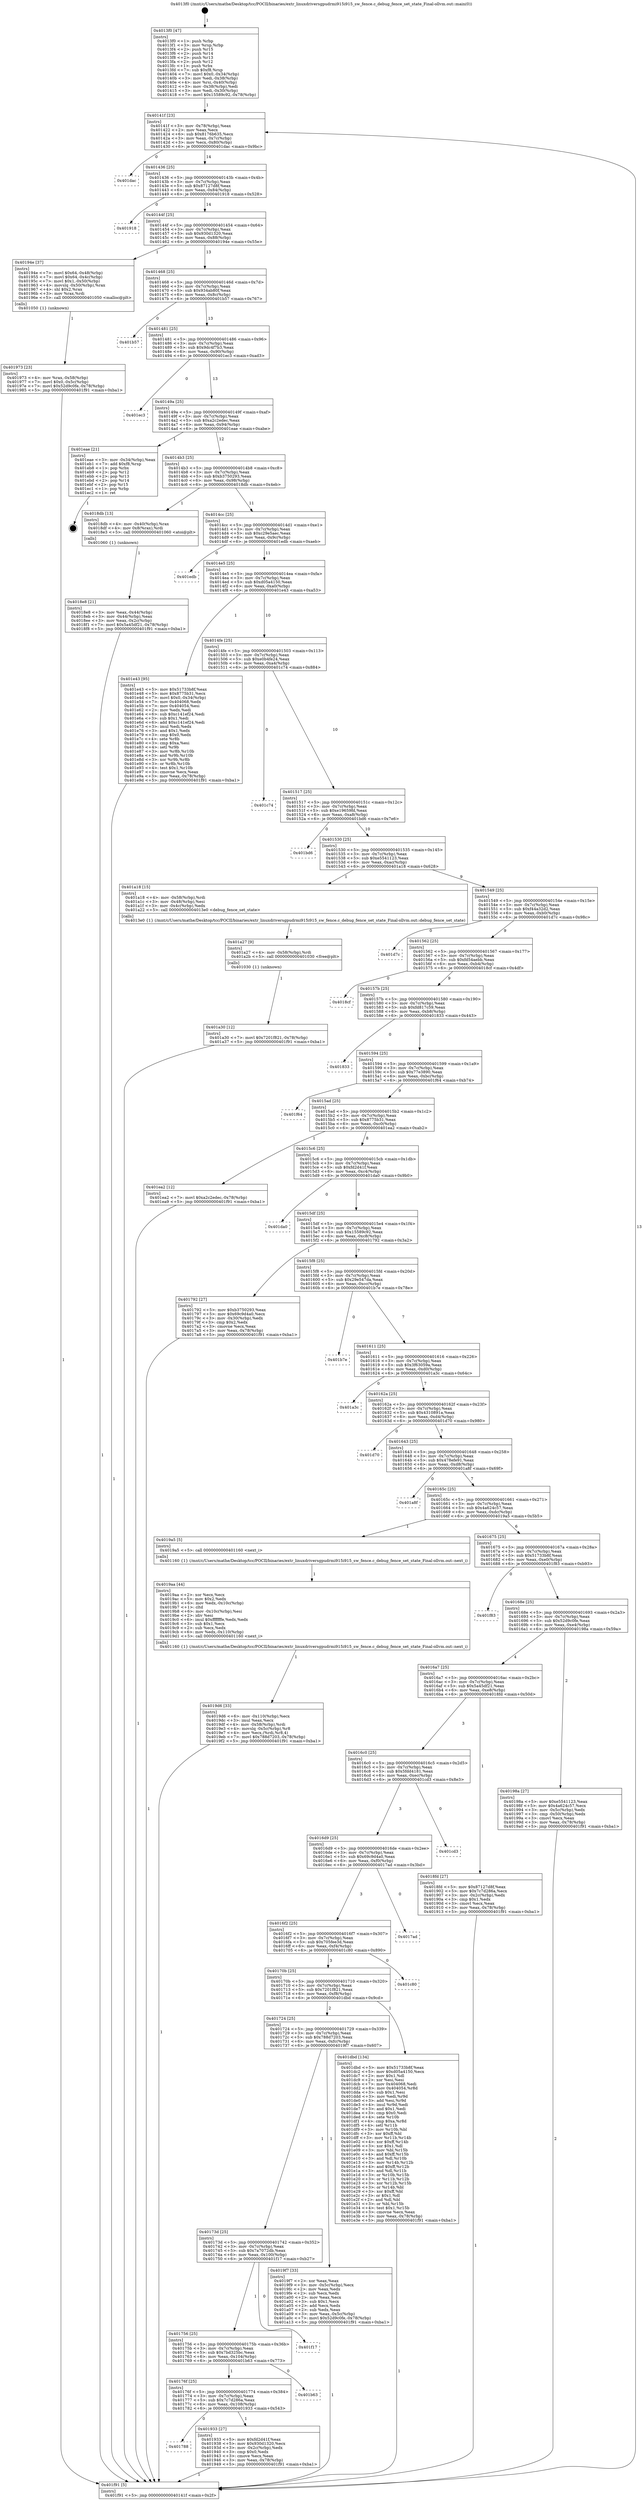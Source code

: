 digraph "0x4013f0" {
  label = "0x4013f0 (/mnt/c/Users/mathe/Desktop/tcc/POCII/binaries/extr_linuxdriversgpudrmi915i915_sw_fence.c_debug_fence_set_state_Final-ollvm.out::main(0))"
  labelloc = "t"
  node[shape=record]

  Entry [label="",width=0.3,height=0.3,shape=circle,fillcolor=black,style=filled]
  "0x40141f" [label="{
     0x40141f [23]\l
     | [instrs]\l
     &nbsp;&nbsp;0x40141f \<+3\>: mov -0x78(%rbp),%eax\l
     &nbsp;&nbsp;0x401422 \<+2\>: mov %eax,%ecx\l
     &nbsp;&nbsp;0x401424 \<+6\>: sub $0x8176b635,%ecx\l
     &nbsp;&nbsp;0x40142a \<+3\>: mov %eax,-0x7c(%rbp)\l
     &nbsp;&nbsp;0x40142d \<+3\>: mov %ecx,-0x80(%rbp)\l
     &nbsp;&nbsp;0x401430 \<+6\>: je 0000000000401dac \<main+0x9bc\>\l
  }"]
  "0x401dac" [label="{
     0x401dac\l
  }", style=dashed]
  "0x401436" [label="{
     0x401436 [25]\l
     | [instrs]\l
     &nbsp;&nbsp;0x401436 \<+5\>: jmp 000000000040143b \<main+0x4b\>\l
     &nbsp;&nbsp;0x40143b \<+3\>: mov -0x7c(%rbp),%eax\l
     &nbsp;&nbsp;0x40143e \<+5\>: sub $0x87127d8f,%eax\l
     &nbsp;&nbsp;0x401443 \<+6\>: mov %eax,-0x84(%rbp)\l
     &nbsp;&nbsp;0x401449 \<+6\>: je 0000000000401918 \<main+0x528\>\l
  }"]
  Exit [label="",width=0.3,height=0.3,shape=circle,fillcolor=black,style=filled,peripheries=2]
  "0x401918" [label="{
     0x401918\l
  }", style=dashed]
  "0x40144f" [label="{
     0x40144f [25]\l
     | [instrs]\l
     &nbsp;&nbsp;0x40144f \<+5\>: jmp 0000000000401454 \<main+0x64\>\l
     &nbsp;&nbsp;0x401454 \<+3\>: mov -0x7c(%rbp),%eax\l
     &nbsp;&nbsp;0x401457 \<+5\>: sub $0x930d1320,%eax\l
     &nbsp;&nbsp;0x40145c \<+6\>: mov %eax,-0x88(%rbp)\l
     &nbsp;&nbsp;0x401462 \<+6\>: je 000000000040194e \<main+0x55e\>\l
  }"]
  "0x401a30" [label="{
     0x401a30 [12]\l
     | [instrs]\l
     &nbsp;&nbsp;0x401a30 \<+7\>: movl $0x7201f821,-0x78(%rbp)\l
     &nbsp;&nbsp;0x401a37 \<+5\>: jmp 0000000000401f91 \<main+0xba1\>\l
  }"]
  "0x40194e" [label="{
     0x40194e [37]\l
     | [instrs]\l
     &nbsp;&nbsp;0x40194e \<+7\>: movl $0x64,-0x48(%rbp)\l
     &nbsp;&nbsp;0x401955 \<+7\>: movl $0x64,-0x4c(%rbp)\l
     &nbsp;&nbsp;0x40195c \<+7\>: movl $0x1,-0x50(%rbp)\l
     &nbsp;&nbsp;0x401963 \<+4\>: movslq -0x50(%rbp),%rax\l
     &nbsp;&nbsp;0x401967 \<+4\>: shl $0x2,%rax\l
     &nbsp;&nbsp;0x40196b \<+3\>: mov %rax,%rdi\l
     &nbsp;&nbsp;0x40196e \<+5\>: call 0000000000401050 \<malloc@plt\>\l
     | [calls]\l
     &nbsp;&nbsp;0x401050 \{1\} (unknown)\l
  }"]
  "0x401468" [label="{
     0x401468 [25]\l
     | [instrs]\l
     &nbsp;&nbsp;0x401468 \<+5\>: jmp 000000000040146d \<main+0x7d\>\l
     &nbsp;&nbsp;0x40146d \<+3\>: mov -0x7c(%rbp),%eax\l
     &nbsp;&nbsp;0x401470 \<+5\>: sub $0x934ab80f,%eax\l
     &nbsp;&nbsp;0x401475 \<+6\>: mov %eax,-0x8c(%rbp)\l
     &nbsp;&nbsp;0x40147b \<+6\>: je 0000000000401b57 \<main+0x767\>\l
  }"]
  "0x401a27" [label="{
     0x401a27 [9]\l
     | [instrs]\l
     &nbsp;&nbsp;0x401a27 \<+4\>: mov -0x58(%rbp),%rdi\l
     &nbsp;&nbsp;0x401a2b \<+5\>: call 0000000000401030 \<free@plt\>\l
     | [calls]\l
     &nbsp;&nbsp;0x401030 \{1\} (unknown)\l
  }"]
  "0x401b57" [label="{
     0x401b57\l
  }", style=dashed]
  "0x401481" [label="{
     0x401481 [25]\l
     | [instrs]\l
     &nbsp;&nbsp;0x401481 \<+5\>: jmp 0000000000401486 \<main+0x96\>\l
     &nbsp;&nbsp;0x401486 \<+3\>: mov -0x7c(%rbp),%eax\l
     &nbsp;&nbsp;0x401489 \<+5\>: sub $0x9dc4f7b3,%eax\l
     &nbsp;&nbsp;0x40148e \<+6\>: mov %eax,-0x90(%rbp)\l
     &nbsp;&nbsp;0x401494 \<+6\>: je 0000000000401ec3 \<main+0xad3\>\l
  }"]
  "0x4019d6" [label="{
     0x4019d6 [33]\l
     | [instrs]\l
     &nbsp;&nbsp;0x4019d6 \<+6\>: mov -0x110(%rbp),%ecx\l
     &nbsp;&nbsp;0x4019dc \<+3\>: imul %eax,%ecx\l
     &nbsp;&nbsp;0x4019df \<+4\>: mov -0x58(%rbp),%rdi\l
     &nbsp;&nbsp;0x4019e3 \<+4\>: movslq -0x5c(%rbp),%r8\l
     &nbsp;&nbsp;0x4019e7 \<+4\>: mov %ecx,(%rdi,%r8,4)\l
     &nbsp;&nbsp;0x4019eb \<+7\>: movl $0x788d7203,-0x78(%rbp)\l
     &nbsp;&nbsp;0x4019f2 \<+5\>: jmp 0000000000401f91 \<main+0xba1\>\l
  }"]
  "0x401ec3" [label="{
     0x401ec3\l
  }", style=dashed]
  "0x40149a" [label="{
     0x40149a [25]\l
     | [instrs]\l
     &nbsp;&nbsp;0x40149a \<+5\>: jmp 000000000040149f \<main+0xaf\>\l
     &nbsp;&nbsp;0x40149f \<+3\>: mov -0x7c(%rbp),%eax\l
     &nbsp;&nbsp;0x4014a2 \<+5\>: sub $0xa2c2edec,%eax\l
     &nbsp;&nbsp;0x4014a7 \<+6\>: mov %eax,-0x94(%rbp)\l
     &nbsp;&nbsp;0x4014ad \<+6\>: je 0000000000401eae \<main+0xabe\>\l
  }"]
  "0x4019aa" [label="{
     0x4019aa [44]\l
     | [instrs]\l
     &nbsp;&nbsp;0x4019aa \<+2\>: xor %ecx,%ecx\l
     &nbsp;&nbsp;0x4019ac \<+5\>: mov $0x2,%edx\l
     &nbsp;&nbsp;0x4019b1 \<+6\>: mov %edx,-0x10c(%rbp)\l
     &nbsp;&nbsp;0x4019b7 \<+1\>: cltd\l
     &nbsp;&nbsp;0x4019b8 \<+6\>: mov -0x10c(%rbp),%esi\l
     &nbsp;&nbsp;0x4019be \<+2\>: idiv %esi\l
     &nbsp;&nbsp;0x4019c0 \<+6\>: imul $0xfffffffe,%edx,%edx\l
     &nbsp;&nbsp;0x4019c6 \<+3\>: sub $0x1,%ecx\l
     &nbsp;&nbsp;0x4019c9 \<+2\>: sub %ecx,%edx\l
     &nbsp;&nbsp;0x4019cb \<+6\>: mov %edx,-0x110(%rbp)\l
     &nbsp;&nbsp;0x4019d1 \<+5\>: call 0000000000401160 \<next_i\>\l
     | [calls]\l
     &nbsp;&nbsp;0x401160 \{1\} (/mnt/c/Users/mathe/Desktop/tcc/POCII/binaries/extr_linuxdriversgpudrmi915i915_sw_fence.c_debug_fence_set_state_Final-ollvm.out::next_i)\l
  }"]
  "0x401eae" [label="{
     0x401eae [21]\l
     | [instrs]\l
     &nbsp;&nbsp;0x401eae \<+3\>: mov -0x34(%rbp),%eax\l
     &nbsp;&nbsp;0x401eb1 \<+7\>: add $0xf8,%rsp\l
     &nbsp;&nbsp;0x401eb8 \<+1\>: pop %rbx\l
     &nbsp;&nbsp;0x401eb9 \<+2\>: pop %r12\l
     &nbsp;&nbsp;0x401ebb \<+2\>: pop %r13\l
     &nbsp;&nbsp;0x401ebd \<+2\>: pop %r14\l
     &nbsp;&nbsp;0x401ebf \<+2\>: pop %r15\l
     &nbsp;&nbsp;0x401ec1 \<+1\>: pop %rbp\l
     &nbsp;&nbsp;0x401ec2 \<+1\>: ret\l
  }"]
  "0x4014b3" [label="{
     0x4014b3 [25]\l
     | [instrs]\l
     &nbsp;&nbsp;0x4014b3 \<+5\>: jmp 00000000004014b8 \<main+0xc8\>\l
     &nbsp;&nbsp;0x4014b8 \<+3\>: mov -0x7c(%rbp),%eax\l
     &nbsp;&nbsp;0x4014bb \<+5\>: sub $0xb3750293,%eax\l
     &nbsp;&nbsp;0x4014c0 \<+6\>: mov %eax,-0x98(%rbp)\l
     &nbsp;&nbsp;0x4014c6 \<+6\>: je 00000000004018db \<main+0x4eb\>\l
  }"]
  "0x401973" [label="{
     0x401973 [23]\l
     | [instrs]\l
     &nbsp;&nbsp;0x401973 \<+4\>: mov %rax,-0x58(%rbp)\l
     &nbsp;&nbsp;0x401977 \<+7\>: movl $0x0,-0x5c(%rbp)\l
     &nbsp;&nbsp;0x40197e \<+7\>: movl $0x52d9c0fe,-0x78(%rbp)\l
     &nbsp;&nbsp;0x401985 \<+5\>: jmp 0000000000401f91 \<main+0xba1\>\l
  }"]
  "0x4018db" [label="{
     0x4018db [13]\l
     | [instrs]\l
     &nbsp;&nbsp;0x4018db \<+4\>: mov -0x40(%rbp),%rax\l
     &nbsp;&nbsp;0x4018df \<+4\>: mov 0x8(%rax),%rdi\l
     &nbsp;&nbsp;0x4018e3 \<+5\>: call 0000000000401060 \<atoi@plt\>\l
     | [calls]\l
     &nbsp;&nbsp;0x401060 \{1\} (unknown)\l
  }"]
  "0x4014cc" [label="{
     0x4014cc [25]\l
     | [instrs]\l
     &nbsp;&nbsp;0x4014cc \<+5\>: jmp 00000000004014d1 \<main+0xe1\>\l
     &nbsp;&nbsp;0x4014d1 \<+3\>: mov -0x7c(%rbp),%eax\l
     &nbsp;&nbsp;0x4014d4 \<+5\>: sub $0xc29e5aec,%eax\l
     &nbsp;&nbsp;0x4014d9 \<+6\>: mov %eax,-0x9c(%rbp)\l
     &nbsp;&nbsp;0x4014df \<+6\>: je 0000000000401edb \<main+0xaeb\>\l
  }"]
  "0x401788" [label="{
     0x401788\l
  }", style=dashed]
  "0x401edb" [label="{
     0x401edb\l
  }", style=dashed]
  "0x4014e5" [label="{
     0x4014e5 [25]\l
     | [instrs]\l
     &nbsp;&nbsp;0x4014e5 \<+5\>: jmp 00000000004014ea \<main+0xfa\>\l
     &nbsp;&nbsp;0x4014ea \<+3\>: mov -0x7c(%rbp),%eax\l
     &nbsp;&nbsp;0x4014ed \<+5\>: sub $0xd05a4150,%eax\l
     &nbsp;&nbsp;0x4014f2 \<+6\>: mov %eax,-0xa0(%rbp)\l
     &nbsp;&nbsp;0x4014f8 \<+6\>: je 0000000000401e43 \<main+0xa53\>\l
  }"]
  "0x401933" [label="{
     0x401933 [27]\l
     | [instrs]\l
     &nbsp;&nbsp;0x401933 \<+5\>: mov $0xfd2d41f,%eax\l
     &nbsp;&nbsp;0x401938 \<+5\>: mov $0x930d1320,%ecx\l
     &nbsp;&nbsp;0x40193d \<+3\>: mov -0x2c(%rbp),%edx\l
     &nbsp;&nbsp;0x401940 \<+3\>: cmp $0x0,%edx\l
     &nbsp;&nbsp;0x401943 \<+3\>: cmove %ecx,%eax\l
     &nbsp;&nbsp;0x401946 \<+3\>: mov %eax,-0x78(%rbp)\l
     &nbsp;&nbsp;0x401949 \<+5\>: jmp 0000000000401f91 \<main+0xba1\>\l
  }"]
  "0x401e43" [label="{
     0x401e43 [95]\l
     | [instrs]\l
     &nbsp;&nbsp;0x401e43 \<+5\>: mov $0x51733b8f,%eax\l
     &nbsp;&nbsp;0x401e48 \<+5\>: mov $0x8775b31,%ecx\l
     &nbsp;&nbsp;0x401e4d \<+7\>: movl $0x0,-0x34(%rbp)\l
     &nbsp;&nbsp;0x401e54 \<+7\>: mov 0x404068,%edx\l
     &nbsp;&nbsp;0x401e5b \<+7\>: mov 0x404054,%esi\l
     &nbsp;&nbsp;0x401e62 \<+2\>: mov %edx,%edi\l
     &nbsp;&nbsp;0x401e64 \<+6\>: sub $0xc141ef24,%edi\l
     &nbsp;&nbsp;0x401e6a \<+3\>: sub $0x1,%edi\l
     &nbsp;&nbsp;0x401e6d \<+6\>: add $0xc141ef24,%edi\l
     &nbsp;&nbsp;0x401e73 \<+3\>: imul %edi,%edx\l
     &nbsp;&nbsp;0x401e76 \<+3\>: and $0x1,%edx\l
     &nbsp;&nbsp;0x401e79 \<+3\>: cmp $0x0,%edx\l
     &nbsp;&nbsp;0x401e7c \<+4\>: sete %r8b\l
     &nbsp;&nbsp;0x401e80 \<+3\>: cmp $0xa,%esi\l
     &nbsp;&nbsp;0x401e83 \<+4\>: setl %r9b\l
     &nbsp;&nbsp;0x401e87 \<+3\>: mov %r8b,%r10b\l
     &nbsp;&nbsp;0x401e8a \<+3\>: and %r9b,%r10b\l
     &nbsp;&nbsp;0x401e8d \<+3\>: xor %r9b,%r8b\l
     &nbsp;&nbsp;0x401e90 \<+3\>: or %r8b,%r10b\l
     &nbsp;&nbsp;0x401e93 \<+4\>: test $0x1,%r10b\l
     &nbsp;&nbsp;0x401e97 \<+3\>: cmovne %ecx,%eax\l
     &nbsp;&nbsp;0x401e9a \<+3\>: mov %eax,-0x78(%rbp)\l
     &nbsp;&nbsp;0x401e9d \<+5\>: jmp 0000000000401f91 \<main+0xba1\>\l
  }"]
  "0x4014fe" [label="{
     0x4014fe [25]\l
     | [instrs]\l
     &nbsp;&nbsp;0x4014fe \<+5\>: jmp 0000000000401503 \<main+0x113\>\l
     &nbsp;&nbsp;0x401503 \<+3\>: mov -0x7c(%rbp),%eax\l
     &nbsp;&nbsp;0x401506 \<+5\>: sub $0xe0b4fe24,%eax\l
     &nbsp;&nbsp;0x40150b \<+6\>: mov %eax,-0xa4(%rbp)\l
     &nbsp;&nbsp;0x401511 \<+6\>: je 0000000000401c74 \<main+0x884\>\l
  }"]
  "0x40176f" [label="{
     0x40176f [25]\l
     | [instrs]\l
     &nbsp;&nbsp;0x40176f \<+5\>: jmp 0000000000401774 \<main+0x384\>\l
     &nbsp;&nbsp;0x401774 \<+3\>: mov -0x7c(%rbp),%eax\l
     &nbsp;&nbsp;0x401777 \<+5\>: sub $0x7c7d286a,%eax\l
     &nbsp;&nbsp;0x40177c \<+6\>: mov %eax,-0x108(%rbp)\l
     &nbsp;&nbsp;0x401782 \<+6\>: je 0000000000401933 \<main+0x543\>\l
  }"]
  "0x401c74" [label="{
     0x401c74\l
  }", style=dashed]
  "0x401517" [label="{
     0x401517 [25]\l
     | [instrs]\l
     &nbsp;&nbsp;0x401517 \<+5\>: jmp 000000000040151c \<main+0x12c\>\l
     &nbsp;&nbsp;0x40151c \<+3\>: mov -0x7c(%rbp),%eax\l
     &nbsp;&nbsp;0x40151f \<+5\>: sub $0xe19659fd,%eax\l
     &nbsp;&nbsp;0x401524 \<+6\>: mov %eax,-0xa8(%rbp)\l
     &nbsp;&nbsp;0x40152a \<+6\>: je 0000000000401bd6 \<main+0x7e6\>\l
  }"]
  "0x401b63" [label="{
     0x401b63\l
  }", style=dashed]
  "0x401bd6" [label="{
     0x401bd6\l
  }", style=dashed]
  "0x401530" [label="{
     0x401530 [25]\l
     | [instrs]\l
     &nbsp;&nbsp;0x401530 \<+5\>: jmp 0000000000401535 \<main+0x145\>\l
     &nbsp;&nbsp;0x401535 \<+3\>: mov -0x7c(%rbp),%eax\l
     &nbsp;&nbsp;0x401538 \<+5\>: sub $0xe5541123,%eax\l
     &nbsp;&nbsp;0x40153d \<+6\>: mov %eax,-0xac(%rbp)\l
     &nbsp;&nbsp;0x401543 \<+6\>: je 0000000000401a18 \<main+0x628\>\l
  }"]
  "0x401756" [label="{
     0x401756 [25]\l
     | [instrs]\l
     &nbsp;&nbsp;0x401756 \<+5\>: jmp 000000000040175b \<main+0x36b\>\l
     &nbsp;&nbsp;0x40175b \<+3\>: mov -0x7c(%rbp),%eax\l
     &nbsp;&nbsp;0x40175e \<+5\>: sub $0x7bd325bc,%eax\l
     &nbsp;&nbsp;0x401763 \<+6\>: mov %eax,-0x104(%rbp)\l
     &nbsp;&nbsp;0x401769 \<+6\>: je 0000000000401b63 \<main+0x773\>\l
  }"]
  "0x401a18" [label="{
     0x401a18 [15]\l
     | [instrs]\l
     &nbsp;&nbsp;0x401a18 \<+4\>: mov -0x58(%rbp),%rdi\l
     &nbsp;&nbsp;0x401a1c \<+3\>: mov -0x48(%rbp),%esi\l
     &nbsp;&nbsp;0x401a1f \<+3\>: mov -0x4c(%rbp),%edx\l
     &nbsp;&nbsp;0x401a22 \<+5\>: call 00000000004013e0 \<debug_fence_set_state\>\l
     | [calls]\l
     &nbsp;&nbsp;0x4013e0 \{1\} (/mnt/c/Users/mathe/Desktop/tcc/POCII/binaries/extr_linuxdriversgpudrmi915i915_sw_fence.c_debug_fence_set_state_Final-ollvm.out::debug_fence_set_state)\l
  }"]
  "0x401549" [label="{
     0x401549 [25]\l
     | [instrs]\l
     &nbsp;&nbsp;0x401549 \<+5\>: jmp 000000000040154e \<main+0x15e\>\l
     &nbsp;&nbsp;0x40154e \<+3\>: mov -0x7c(%rbp),%eax\l
     &nbsp;&nbsp;0x401551 \<+5\>: sub $0xf44a32d2,%eax\l
     &nbsp;&nbsp;0x401556 \<+6\>: mov %eax,-0xb0(%rbp)\l
     &nbsp;&nbsp;0x40155c \<+6\>: je 0000000000401d7c \<main+0x98c\>\l
  }"]
  "0x401f17" [label="{
     0x401f17\l
  }", style=dashed]
  "0x401d7c" [label="{
     0x401d7c\l
  }", style=dashed]
  "0x401562" [label="{
     0x401562 [25]\l
     | [instrs]\l
     &nbsp;&nbsp;0x401562 \<+5\>: jmp 0000000000401567 \<main+0x177\>\l
     &nbsp;&nbsp;0x401567 \<+3\>: mov -0x7c(%rbp),%eax\l
     &nbsp;&nbsp;0x40156a \<+5\>: sub $0xfd54aebb,%eax\l
     &nbsp;&nbsp;0x40156f \<+6\>: mov %eax,-0xb4(%rbp)\l
     &nbsp;&nbsp;0x401575 \<+6\>: je 00000000004018cf \<main+0x4df\>\l
  }"]
  "0x40173d" [label="{
     0x40173d [25]\l
     | [instrs]\l
     &nbsp;&nbsp;0x40173d \<+5\>: jmp 0000000000401742 \<main+0x352\>\l
     &nbsp;&nbsp;0x401742 \<+3\>: mov -0x7c(%rbp),%eax\l
     &nbsp;&nbsp;0x401745 \<+5\>: sub $0x7a7072db,%eax\l
     &nbsp;&nbsp;0x40174a \<+6\>: mov %eax,-0x100(%rbp)\l
     &nbsp;&nbsp;0x401750 \<+6\>: je 0000000000401f17 \<main+0xb27\>\l
  }"]
  "0x4018cf" [label="{
     0x4018cf\l
  }", style=dashed]
  "0x40157b" [label="{
     0x40157b [25]\l
     | [instrs]\l
     &nbsp;&nbsp;0x40157b \<+5\>: jmp 0000000000401580 \<main+0x190\>\l
     &nbsp;&nbsp;0x401580 \<+3\>: mov -0x7c(%rbp),%eax\l
     &nbsp;&nbsp;0x401583 \<+5\>: sub $0xfd817c59,%eax\l
     &nbsp;&nbsp;0x401588 \<+6\>: mov %eax,-0xb8(%rbp)\l
     &nbsp;&nbsp;0x40158e \<+6\>: je 0000000000401833 \<main+0x443\>\l
  }"]
  "0x4019f7" [label="{
     0x4019f7 [33]\l
     | [instrs]\l
     &nbsp;&nbsp;0x4019f7 \<+2\>: xor %eax,%eax\l
     &nbsp;&nbsp;0x4019f9 \<+3\>: mov -0x5c(%rbp),%ecx\l
     &nbsp;&nbsp;0x4019fc \<+2\>: mov %eax,%edx\l
     &nbsp;&nbsp;0x4019fe \<+2\>: sub %ecx,%edx\l
     &nbsp;&nbsp;0x401a00 \<+2\>: mov %eax,%ecx\l
     &nbsp;&nbsp;0x401a02 \<+3\>: sub $0x1,%ecx\l
     &nbsp;&nbsp;0x401a05 \<+2\>: add %ecx,%edx\l
     &nbsp;&nbsp;0x401a07 \<+2\>: sub %edx,%eax\l
     &nbsp;&nbsp;0x401a09 \<+3\>: mov %eax,-0x5c(%rbp)\l
     &nbsp;&nbsp;0x401a0c \<+7\>: movl $0x52d9c0fe,-0x78(%rbp)\l
     &nbsp;&nbsp;0x401a13 \<+5\>: jmp 0000000000401f91 \<main+0xba1\>\l
  }"]
  "0x401833" [label="{
     0x401833\l
  }", style=dashed]
  "0x401594" [label="{
     0x401594 [25]\l
     | [instrs]\l
     &nbsp;&nbsp;0x401594 \<+5\>: jmp 0000000000401599 \<main+0x1a9\>\l
     &nbsp;&nbsp;0x401599 \<+3\>: mov -0x7c(%rbp),%eax\l
     &nbsp;&nbsp;0x40159c \<+5\>: sub $0x77e3890,%eax\l
     &nbsp;&nbsp;0x4015a1 \<+6\>: mov %eax,-0xbc(%rbp)\l
     &nbsp;&nbsp;0x4015a7 \<+6\>: je 0000000000401f64 \<main+0xb74\>\l
  }"]
  "0x401724" [label="{
     0x401724 [25]\l
     | [instrs]\l
     &nbsp;&nbsp;0x401724 \<+5\>: jmp 0000000000401729 \<main+0x339\>\l
     &nbsp;&nbsp;0x401729 \<+3\>: mov -0x7c(%rbp),%eax\l
     &nbsp;&nbsp;0x40172c \<+5\>: sub $0x788d7203,%eax\l
     &nbsp;&nbsp;0x401731 \<+6\>: mov %eax,-0xfc(%rbp)\l
     &nbsp;&nbsp;0x401737 \<+6\>: je 00000000004019f7 \<main+0x607\>\l
  }"]
  "0x401f64" [label="{
     0x401f64\l
  }", style=dashed]
  "0x4015ad" [label="{
     0x4015ad [25]\l
     | [instrs]\l
     &nbsp;&nbsp;0x4015ad \<+5\>: jmp 00000000004015b2 \<main+0x1c2\>\l
     &nbsp;&nbsp;0x4015b2 \<+3\>: mov -0x7c(%rbp),%eax\l
     &nbsp;&nbsp;0x4015b5 \<+5\>: sub $0x8775b31,%eax\l
     &nbsp;&nbsp;0x4015ba \<+6\>: mov %eax,-0xc0(%rbp)\l
     &nbsp;&nbsp;0x4015c0 \<+6\>: je 0000000000401ea2 \<main+0xab2\>\l
  }"]
  "0x401dbd" [label="{
     0x401dbd [134]\l
     | [instrs]\l
     &nbsp;&nbsp;0x401dbd \<+5\>: mov $0x51733b8f,%eax\l
     &nbsp;&nbsp;0x401dc2 \<+5\>: mov $0xd05a4150,%ecx\l
     &nbsp;&nbsp;0x401dc7 \<+2\>: mov $0x1,%dl\l
     &nbsp;&nbsp;0x401dc9 \<+2\>: xor %esi,%esi\l
     &nbsp;&nbsp;0x401dcb \<+7\>: mov 0x404068,%edi\l
     &nbsp;&nbsp;0x401dd2 \<+8\>: mov 0x404054,%r8d\l
     &nbsp;&nbsp;0x401dda \<+3\>: sub $0x1,%esi\l
     &nbsp;&nbsp;0x401ddd \<+3\>: mov %edi,%r9d\l
     &nbsp;&nbsp;0x401de0 \<+3\>: add %esi,%r9d\l
     &nbsp;&nbsp;0x401de3 \<+4\>: imul %r9d,%edi\l
     &nbsp;&nbsp;0x401de7 \<+3\>: and $0x1,%edi\l
     &nbsp;&nbsp;0x401dea \<+3\>: cmp $0x0,%edi\l
     &nbsp;&nbsp;0x401ded \<+4\>: sete %r10b\l
     &nbsp;&nbsp;0x401df1 \<+4\>: cmp $0xa,%r8d\l
     &nbsp;&nbsp;0x401df5 \<+4\>: setl %r11b\l
     &nbsp;&nbsp;0x401df9 \<+3\>: mov %r10b,%bl\l
     &nbsp;&nbsp;0x401dfc \<+3\>: xor $0xff,%bl\l
     &nbsp;&nbsp;0x401dff \<+3\>: mov %r11b,%r14b\l
     &nbsp;&nbsp;0x401e02 \<+4\>: xor $0xff,%r14b\l
     &nbsp;&nbsp;0x401e06 \<+3\>: xor $0x1,%dl\l
     &nbsp;&nbsp;0x401e09 \<+3\>: mov %bl,%r15b\l
     &nbsp;&nbsp;0x401e0c \<+4\>: and $0xff,%r15b\l
     &nbsp;&nbsp;0x401e10 \<+3\>: and %dl,%r10b\l
     &nbsp;&nbsp;0x401e13 \<+3\>: mov %r14b,%r12b\l
     &nbsp;&nbsp;0x401e16 \<+4\>: and $0xff,%r12b\l
     &nbsp;&nbsp;0x401e1a \<+3\>: and %dl,%r11b\l
     &nbsp;&nbsp;0x401e1d \<+3\>: or %r10b,%r15b\l
     &nbsp;&nbsp;0x401e20 \<+3\>: or %r11b,%r12b\l
     &nbsp;&nbsp;0x401e23 \<+3\>: xor %r12b,%r15b\l
     &nbsp;&nbsp;0x401e26 \<+3\>: or %r14b,%bl\l
     &nbsp;&nbsp;0x401e29 \<+3\>: xor $0xff,%bl\l
     &nbsp;&nbsp;0x401e2c \<+3\>: or $0x1,%dl\l
     &nbsp;&nbsp;0x401e2f \<+2\>: and %dl,%bl\l
     &nbsp;&nbsp;0x401e31 \<+3\>: or %bl,%r15b\l
     &nbsp;&nbsp;0x401e34 \<+4\>: test $0x1,%r15b\l
     &nbsp;&nbsp;0x401e38 \<+3\>: cmovne %ecx,%eax\l
     &nbsp;&nbsp;0x401e3b \<+3\>: mov %eax,-0x78(%rbp)\l
     &nbsp;&nbsp;0x401e3e \<+5\>: jmp 0000000000401f91 \<main+0xba1\>\l
  }"]
  "0x401ea2" [label="{
     0x401ea2 [12]\l
     | [instrs]\l
     &nbsp;&nbsp;0x401ea2 \<+7\>: movl $0xa2c2edec,-0x78(%rbp)\l
     &nbsp;&nbsp;0x401ea9 \<+5\>: jmp 0000000000401f91 \<main+0xba1\>\l
  }"]
  "0x4015c6" [label="{
     0x4015c6 [25]\l
     | [instrs]\l
     &nbsp;&nbsp;0x4015c6 \<+5\>: jmp 00000000004015cb \<main+0x1db\>\l
     &nbsp;&nbsp;0x4015cb \<+3\>: mov -0x7c(%rbp),%eax\l
     &nbsp;&nbsp;0x4015ce \<+5\>: sub $0xfd2d41f,%eax\l
     &nbsp;&nbsp;0x4015d3 \<+6\>: mov %eax,-0xc4(%rbp)\l
     &nbsp;&nbsp;0x4015d9 \<+6\>: je 0000000000401da0 \<main+0x9b0\>\l
  }"]
  "0x40170b" [label="{
     0x40170b [25]\l
     | [instrs]\l
     &nbsp;&nbsp;0x40170b \<+5\>: jmp 0000000000401710 \<main+0x320\>\l
     &nbsp;&nbsp;0x401710 \<+3\>: mov -0x7c(%rbp),%eax\l
     &nbsp;&nbsp;0x401713 \<+5\>: sub $0x7201f821,%eax\l
     &nbsp;&nbsp;0x401718 \<+6\>: mov %eax,-0xf8(%rbp)\l
     &nbsp;&nbsp;0x40171e \<+6\>: je 0000000000401dbd \<main+0x9cd\>\l
  }"]
  "0x401da0" [label="{
     0x401da0\l
  }", style=dashed]
  "0x4015df" [label="{
     0x4015df [25]\l
     | [instrs]\l
     &nbsp;&nbsp;0x4015df \<+5\>: jmp 00000000004015e4 \<main+0x1f4\>\l
     &nbsp;&nbsp;0x4015e4 \<+3\>: mov -0x7c(%rbp),%eax\l
     &nbsp;&nbsp;0x4015e7 \<+5\>: sub $0x15589c92,%eax\l
     &nbsp;&nbsp;0x4015ec \<+6\>: mov %eax,-0xc8(%rbp)\l
     &nbsp;&nbsp;0x4015f2 \<+6\>: je 0000000000401792 \<main+0x3a2\>\l
  }"]
  "0x401c80" [label="{
     0x401c80\l
  }", style=dashed]
  "0x401792" [label="{
     0x401792 [27]\l
     | [instrs]\l
     &nbsp;&nbsp;0x401792 \<+5\>: mov $0xb3750293,%eax\l
     &nbsp;&nbsp;0x401797 \<+5\>: mov $0x69c9d4a0,%ecx\l
     &nbsp;&nbsp;0x40179c \<+3\>: mov -0x30(%rbp),%edx\l
     &nbsp;&nbsp;0x40179f \<+3\>: cmp $0x2,%edx\l
     &nbsp;&nbsp;0x4017a2 \<+3\>: cmovne %ecx,%eax\l
     &nbsp;&nbsp;0x4017a5 \<+3\>: mov %eax,-0x78(%rbp)\l
     &nbsp;&nbsp;0x4017a8 \<+5\>: jmp 0000000000401f91 \<main+0xba1\>\l
  }"]
  "0x4015f8" [label="{
     0x4015f8 [25]\l
     | [instrs]\l
     &nbsp;&nbsp;0x4015f8 \<+5\>: jmp 00000000004015fd \<main+0x20d\>\l
     &nbsp;&nbsp;0x4015fd \<+3\>: mov -0x7c(%rbp),%eax\l
     &nbsp;&nbsp;0x401600 \<+5\>: sub $0x29e547da,%eax\l
     &nbsp;&nbsp;0x401605 \<+6\>: mov %eax,-0xcc(%rbp)\l
     &nbsp;&nbsp;0x40160b \<+6\>: je 0000000000401b7e \<main+0x78e\>\l
  }"]
  "0x401f91" [label="{
     0x401f91 [5]\l
     | [instrs]\l
     &nbsp;&nbsp;0x401f91 \<+5\>: jmp 000000000040141f \<main+0x2f\>\l
  }"]
  "0x4013f0" [label="{
     0x4013f0 [47]\l
     | [instrs]\l
     &nbsp;&nbsp;0x4013f0 \<+1\>: push %rbp\l
     &nbsp;&nbsp;0x4013f1 \<+3\>: mov %rsp,%rbp\l
     &nbsp;&nbsp;0x4013f4 \<+2\>: push %r15\l
     &nbsp;&nbsp;0x4013f6 \<+2\>: push %r14\l
     &nbsp;&nbsp;0x4013f8 \<+2\>: push %r13\l
     &nbsp;&nbsp;0x4013fa \<+2\>: push %r12\l
     &nbsp;&nbsp;0x4013fc \<+1\>: push %rbx\l
     &nbsp;&nbsp;0x4013fd \<+7\>: sub $0xf8,%rsp\l
     &nbsp;&nbsp;0x401404 \<+7\>: movl $0x0,-0x34(%rbp)\l
     &nbsp;&nbsp;0x40140b \<+3\>: mov %edi,-0x38(%rbp)\l
     &nbsp;&nbsp;0x40140e \<+4\>: mov %rsi,-0x40(%rbp)\l
     &nbsp;&nbsp;0x401412 \<+3\>: mov -0x38(%rbp),%edi\l
     &nbsp;&nbsp;0x401415 \<+3\>: mov %edi,-0x30(%rbp)\l
     &nbsp;&nbsp;0x401418 \<+7\>: movl $0x15589c92,-0x78(%rbp)\l
  }"]
  "0x4018e8" [label="{
     0x4018e8 [21]\l
     | [instrs]\l
     &nbsp;&nbsp;0x4018e8 \<+3\>: mov %eax,-0x44(%rbp)\l
     &nbsp;&nbsp;0x4018eb \<+3\>: mov -0x44(%rbp),%eax\l
     &nbsp;&nbsp;0x4018ee \<+3\>: mov %eax,-0x2c(%rbp)\l
     &nbsp;&nbsp;0x4018f1 \<+7\>: movl $0x5a45df21,-0x78(%rbp)\l
     &nbsp;&nbsp;0x4018f8 \<+5\>: jmp 0000000000401f91 \<main+0xba1\>\l
  }"]
  "0x4016f2" [label="{
     0x4016f2 [25]\l
     | [instrs]\l
     &nbsp;&nbsp;0x4016f2 \<+5\>: jmp 00000000004016f7 \<main+0x307\>\l
     &nbsp;&nbsp;0x4016f7 \<+3\>: mov -0x7c(%rbp),%eax\l
     &nbsp;&nbsp;0x4016fa \<+5\>: sub $0x705fee3d,%eax\l
     &nbsp;&nbsp;0x4016ff \<+6\>: mov %eax,-0xf4(%rbp)\l
     &nbsp;&nbsp;0x401705 \<+6\>: je 0000000000401c80 \<main+0x890\>\l
  }"]
  "0x401b7e" [label="{
     0x401b7e\l
  }", style=dashed]
  "0x401611" [label="{
     0x401611 [25]\l
     | [instrs]\l
     &nbsp;&nbsp;0x401611 \<+5\>: jmp 0000000000401616 \<main+0x226\>\l
     &nbsp;&nbsp;0x401616 \<+3\>: mov -0x7c(%rbp),%eax\l
     &nbsp;&nbsp;0x401619 \<+5\>: sub $0x3f63059a,%eax\l
     &nbsp;&nbsp;0x40161e \<+6\>: mov %eax,-0xd0(%rbp)\l
     &nbsp;&nbsp;0x401624 \<+6\>: je 0000000000401a3c \<main+0x64c\>\l
  }"]
  "0x4017ad" [label="{
     0x4017ad\l
  }", style=dashed]
  "0x401a3c" [label="{
     0x401a3c\l
  }", style=dashed]
  "0x40162a" [label="{
     0x40162a [25]\l
     | [instrs]\l
     &nbsp;&nbsp;0x40162a \<+5\>: jmp 000000000040162f \<main+0x23f\>\l
     &nbsp;&nbsp;0x40162f \<+3\>: mov -0x7c(%rbp),%eax\l
     &nbsp;&nbsp;0x401632 \<+5\>: sub $0x4310891a,%eax\l
     &nbsp;&nbsp;0x401637 \<+6\>: mov %eax,-0xd4(%rbp)\l
     &nbsp;&nbsp;0x40163d \<+6\>: je 0000000000401d70 \<main+0x980\>\l
  }"]
  "0x4016d9" [label="{
     0x4016d9 [25]\l
     | [instrs]\l
     &nbsp;&nbsp;0x4016d9 \<+5\>: jmp 00000000004016de \<main+0x2ee\>\l
     &nbsp;&nbsp;0x4016de \<+3\>: mov -0x7c(%rbp),%eax\l
     &nbsp;&nbsp;0x4016e1 \<+5\>: sub $0x69c9d4a0,%eax\l
     &nbsp;&nbsp;0x4016e6 \<+6\>: mov %eax,-0xf0(%rbp)\l
     &nbsp;&nbsp;0x4016ec \<+6\>: je 00000000004017ad \<main+0x3bd\>\l
  }"]
  "0x401d70" [label="{
     0x401d70\l
  }", style=dashed]
  "0x401643" [label="{
     0x401643 [25]\l
     | [instrs]\l
     &nbsp;&nbsp;0x401643 \<+5\>: jmp 0000000000401648 \<main+0x258\>\l
     &nbsp;&nbsp;0x401648 \<+3\>: mov -0x7c(%rbp),%eax\l
     &nbsp;&nbsp;0x40164b \<+5\>: sub $0x478efe91,%eax\l
     &nbsp;&nbsp;0x401650 \<+6\>: mov %eax,-0xd8(%rbp)\l
     &nbsp;&nbsp;0x401656 \<+6\>: je 0000000000401a8f \<main+0x69f\>\l
  }"]
  "0x401cd3" [label="{
     0x401cd3\l
  }", style=dashed]
  "0x401a8f" [label="{
     0x401a8f\l
  }", style=dashed]
  "0x40165c" [label="{
     0x40165c [25]\l
     | [instrs]\l
     &nbsp;&nbsp;0x40165c \<+5\>: jmp 0000000000401661 \<main+0x271\>\l
     &nbsp;&nbsp;0x401661 \<+3\>: mov -0x7c(%rbp),%eax\l
     &nbsp;&nbsp;0x401664 \<+5\>: sub $0x4a624c57,%eax\l
     &nbsp;&nbsp;0x401669 \<+6\>: mov %eax,-0xdc(%rbp)\l
     &nbsp;&nbsp;0x40166f \<+6\>: je 00000000004019a5 \<main+0x5b5\>\l
  }"]
  "0x4016c0" [label="{
     0x4016c0 [25]\l
     | [instrs]\l
     &nbsp;&nbsp;0x4016c0 \<+5\>: jmp 00000000004016c5 \<main+0x2d5\>\l
     &nbsp;&nbsp;0x4016c5 \<+3\>: mov -0x7c(%rbp),%eax\l
     &nbsp;&nbsp;0x4016c8 \<+5\>: sub $0x5fdd4181,%eax\l
     &nbsp;&nbsp;0x4016cd \<+6\>: mov %eax,-0xec(%rbp)\l
     &nbsp;&nbsp;0x4016d3 \<+6\>: je 0000000000401cd3 \<main+0x8e3\>\l
  }"]
  "0x4019a5" [label="{
     0x4019a5 [5]\l
     | [instrs]\l
     &nbsp;&nbsp;0x4019a5 \<+5\>: call 0000000000401160 \<next_i\>\l
     | [calls]\l
     &nbsp;&nbsp;0x401160 \{1\} (/mnt/c/Users/mathe/Desktop/tcc/POCII/binaries/extr_linuxdriversgpudrmi915i915_sw_fence.c_debug_fence_set_state_Final-ollvm.out::next_i)\l
  }"]
  "0x401675" [label="{
     0x401675 [25]\l
     | [instrs]\l
     &nbsp;&nbsp;0x401675 \<+5\>: jmp 000000000040167a \<main+0x28a\>\l
     &nbsp;&nbsp;0x40167a \<+3\>: mov -0x7c(%rbp),%eax\l
     &nbsp;&nbsp;0x40167d \<+5\>: sub $0x51733b8f,%eax\l
     &nbsp;&nbsp;0x401682 \<+6\>: mov %eax,-0xe0(%rbp)\l
     &nbsp;&nbsp;0x401688 \<+6\>: je 0000000000401f83 \<main+0xb93\>\l
  }"]
  "0x4018fd" [label="{
     0x4018fd [27]\l
     | [instrs]\l
     &nbsp;&nbsp;0x4018fd \<+5\>: mov $0x87127d8f,%eax\l
     &nbsp;&nbsp;0x401902 \<+5\>: mov $0x7c7d286a,%ecx\l
     &nbsp;&nbsp;0x401907 \<+3\>: mov -0x2c(%rbp),%edx\l
     &nbsp;&nbsp;0x40190a \<+3\>: cmp $0x1,%edx\l
     &nbsp;&nbsp;0x40190d \<+3\>: cmovl %ecx,%eax\l
     &nbsp;&nbsp;0x401910 \<+3\>: mov %eax,-0x78(%rbp)\l
     &nbsp;&nbsp;0x401913 \<+5\>: jmp 0000000000401f91 \<main+0xba1\>\l
  }"]
  "0x401f83" [label="{
     0x401f83\l
  }", style=dashed]
  "0x40168e" [label="{
     0x40168e [25]\l
     | [instrs]\l
     &nbsp;&nbsp;0x40168e \<+5\>: jmp 0000000000401693 \<main+0x2a3\>\l
     &nbsp;&nbsp;0x401693 \<+3\>: mov -0x7c(%rbp),%eax\l
     &nbsp;&nbsp;0x401696 \<+5\>: sub $0x52d9c0fe,%eax\l
     &nbsp;&nbsp;0x40169b \<+6\>: mov %eax,-0xe4(%rbp)\l
     &nbsp;&nbsp;0x4016a1 \<+6\>: je 000000000040198a \<main+0x59a\>\l
  }"]
  "0x4016a7" [label="{
     0x4016a7 [25]\l
     | [instrs]\l
     &nbsp;&nbsp;0x4016a7 \<+5\>: jmp 00000000004016ac \<main+0x2bc\>\l
     &nbsp;&nbsp;0x4016ac \<+3\>: mov -0x7c(%rbp),%eax\l
     &nbsp;&nbsp;0x4016af \<+5\>: sub $0x5a45df21,%eax\l
     &nbsp;&nbsp;0x4016b4 \<+6\>: mov %eax,-0xe8(%rbp)\l
     &nbsp;&nbsp;0x4016ba \<+6\>: je 00000000004018fd \<main+0x50d\>\l
  }"]
  "0x40198a" [label="{
     0x40198a [27]\l
     | [instrs]\l
     &nbsp;&nbsp;0x40198a \<+5\>: mov $0xe5541123,%eax\l
     &nbsp;&nbsp;0x40198f \<+5\>: mov $0x4a624c57,%ecx\l
     &nbsp;&nbsp;0x401994 \<+3\>: mov -0x5c(%rbp),%edx\l
     &nbsp;&nbsp;0x401997 \<+3\>: cmp -0x50(%rbp),%edx\l
     &nbsp;&nbsp;0x40199a \<+3\>: cmovl %ecx,%eax\l
     &nbsp;&nbsp;0x40199d \<+3\>: mov %eax,-0x78(%rbp)\l
     &nbsp;&nbsp;0x4019a0 \<+5\>: jmp 0000000000401f91 \<main+0xba1\>\l
  }"]
  Entry -> "0x4013f0" [label=" 1"]
  "0x40141f" -> "0x401dac" [label=" 0"]
  "0x40141f" -> "0x401436" [label=" 14"]
  "0x401eae" -> Exit [label=" 1"]
  "0x401436" -> "0x401918" [label=" 0"]
  "0x401436" -> "0x40144f" [label=" 14"]
  "0x401ea2" -> "0x401f91" [label=" 1"]
  "0x40144f" -> "0x40194e" [label=" 1"]
  "0x40144f" -> "0x401468" [label=" 13"]
  "0x401e43" -> "0x401f91" [label=" 1"]
  "0x401468" -> "0x401b57" [label=" 0"]
  "0x401468" -> "0x401481" [label=" 13"]
  "0x401dbd" -> "0x401f91" [label=" 1"]
  "0x401481" -> "0x401ec3" [label=" 0"]
  "0x401481" -> "0x40149a" [label=" 13"]
  "0x401a30" -> "0x401f91" [label=" 1"]
  "0x40149a" -> "0x401eae" [label=" 1"]
  "0x40149a" -> "0x4014b3" [label=" 12"]
  "0x401a27" -> "0x401a30" [label=" 1"]
  "0x4014b3" -> "0x4018db" [label=" 1"]
  "0x4014b3" -> "0x4014cc" [label=" 11"]
  "0x401a18" -> "0x401a27" [label=" 1"]
  "0x4014cc" -> "0x401edb" [label=" 0"]
  "0x4014cc" -> "0x4014e5" [label=" 11"]
  "0x4019f7" -> "0x401f91" [label=" 1"]
  "0x4014e5" -> "0x401e43" [label=" 1"]
  "0x4014e5" -> "0x4014fe" [label=" 10"]
  "0x4019d6" -> "0x401f91" [label=" 1"]
  "0x4014fe" -> "0x401c74" [label=" 0"]
  "0x4014fe" -> "0x401517" [label=" 10"]
  "0x4019a5" -> "0x4019aa" [label=" 1"]
  "0x401517" -> "0x401bd6" [label=" 0"]
  "0x401517" -> "0x401530" [label=" 10"]
  "0x40198a" -> "0x401f91" [label=" 2"]
  "0x401530" -> "0x401a18" [label=" 1"]
  "0x401530" -> "0x401549" [label=" 9"]
  "0x40194e" -> "0x401973" [label=" 1"]
  "0x401549" -> "0x401d7c" [label=" 0"]
  "0x401549" -> "0x401562" [label=" 9"]
  "0x401933" -> "0x401f91" [label=" 1"]
  "0x401562" -> "0x4018cf" [label=" 0"]
  "0x401562" -> "0x40157b" [label=" 9"]
  "0x40176f" -> "0x401933" [label=" 1"]
  "0x40157b" -> "0x401833" [label=" 0"]
  "0x40157b" -> "0x401594" [label=" 9"]
  "0x4019aa" -> "0x4019d6" [label=" 1"]
  "0x401594" -> "0x401f64" [label=" 0"]
  "0x401594" -> "0x4015ad" [label=" 9"]
  "0x401756" -> "0x401b63" [label=" 0"]
  "0x4015ad" -> "0x401ea2" [label=" 1"]
  "0x4015ad" -> "0x4015c6" [label=" 8"]
  "0x401973" -> "0x401f91" [label=" 1"]
  "0x4015c6" -> "0x401da0" [label=" 0"]
  "0x4015c6" -> "0x4015df" [label=" 8"]
  "0x40173d" -> "0x401f17" [label=" 0"]
  "0x4015df" -> "0x401792" [label=" 1"]
  "0x4015df" -> "0x4015f8" [label=" 7"]
  "0x401792" -> "0x401f91" [label=" 1"]
  "0x4013f0" -> "0x40141f" [label=" 1"]
  "0x401f91" -> "0x40141f" [label=" 13"]
  "0x4018db" -> "0x4018e8" [label=" 1"]
  "0x4018e8" -> "0x401f91" [label=" 1"]
  "0x40176f" -> "0x401788" [label=" 0"]
  "0x4015f8" -> "0x401b7e" [label=" 0"]
  "0x4015f8" -> "0x401611" [label=" 7"]
  "0x401724" -> "0x4019f7" [label=" 1"]
  "0x401611" -> "0x401a3c" [label=" 0"]
  "0x401611" -> "0x40162a" [label=" 7"]
  "0x401756" -> "0x40176f" [label=" 1"]
  "0x40162a" -> "0x401d70" [label=" 0"]
  "0x40162a" -> "0x401643" [label=" 7"]
  "0x40170b" -> "0x401dbd" [label=" 1"]
  "0x401643" -> "0x401a8f" [label=" 0"]
  "0x401643" -> "0x40165c" [label=" 7"]
  "0x40173d" -> "0x401756" [label=" 1"]
  "0x40165c" -> "0x4019a5" [label=" 1"]
  "0x40165c" -> "0x401675" [label=" 6"]
  "0x4016f2" -> "0x401c80" [label=" 0"]
  "0x401675" -> "0x401f83" [label=" 0"]
  "0x401675" -> "0x40168e" [label=" 6"]
  "0x401724" -> "0x40173d" [label=" 1"]
  "0x40168e" -> "0x40198a" [label=" 2"]
  "0x40168e" -> "0x4016a7" [label=" 4"]
  "0x4016d9" -> "0x4016f2" [label=" 3"]
  "0x4016a7" -> "0x4018fd" [label=" 1"]
  "0x4016a7" -> "0x4016c0" [label=" 3"]
  "0x4018fd" -> "0x401f91" [label=" 1"]
  "0x4016f2" -> "0x40170b" [label=" 3"]
  "0x4016c0" -> "0x401cd3" [label=" 0"]
  "0x4016c0" -> "0x4016d9" [label=" 3"]
  "0x40170b" -> "0x401724" [label=" 2"]
  "0x4016d9" -> "0x4017ad" [label=" 0"]
}
